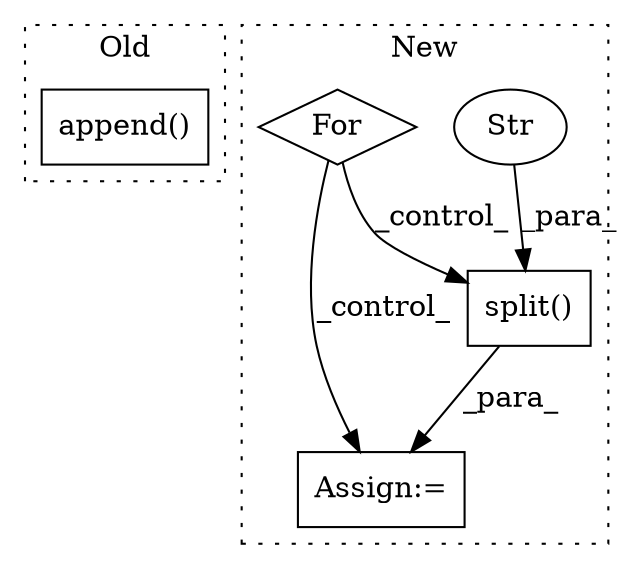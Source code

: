 digraph G {
subgraph cluster0 {
1 [label="append()" a="75" s="1107,1133" l="15,1" shape="box"];
label = "Old";
style="dotted";
}
subgraph cluster1 {
2 [label="split()" a="75" s="953,985" l="29,1" shape="box"];
3 [label="Assign:=" a="68" s="946" l="3" shape="box"];
4 [label="Str" a="66" s="982" l="3" shape="ellipse"];
5 [label="For" a="107" s="775,795" l="4,10" shape="diamond"];
label = "New";
style="dotted";
}
2 -> 3 [label="_para_"];
4 -> 2 [label="_para_"];
5 -> 2 [label="_control_"];
5 -> 3 [label="_control_"];
}